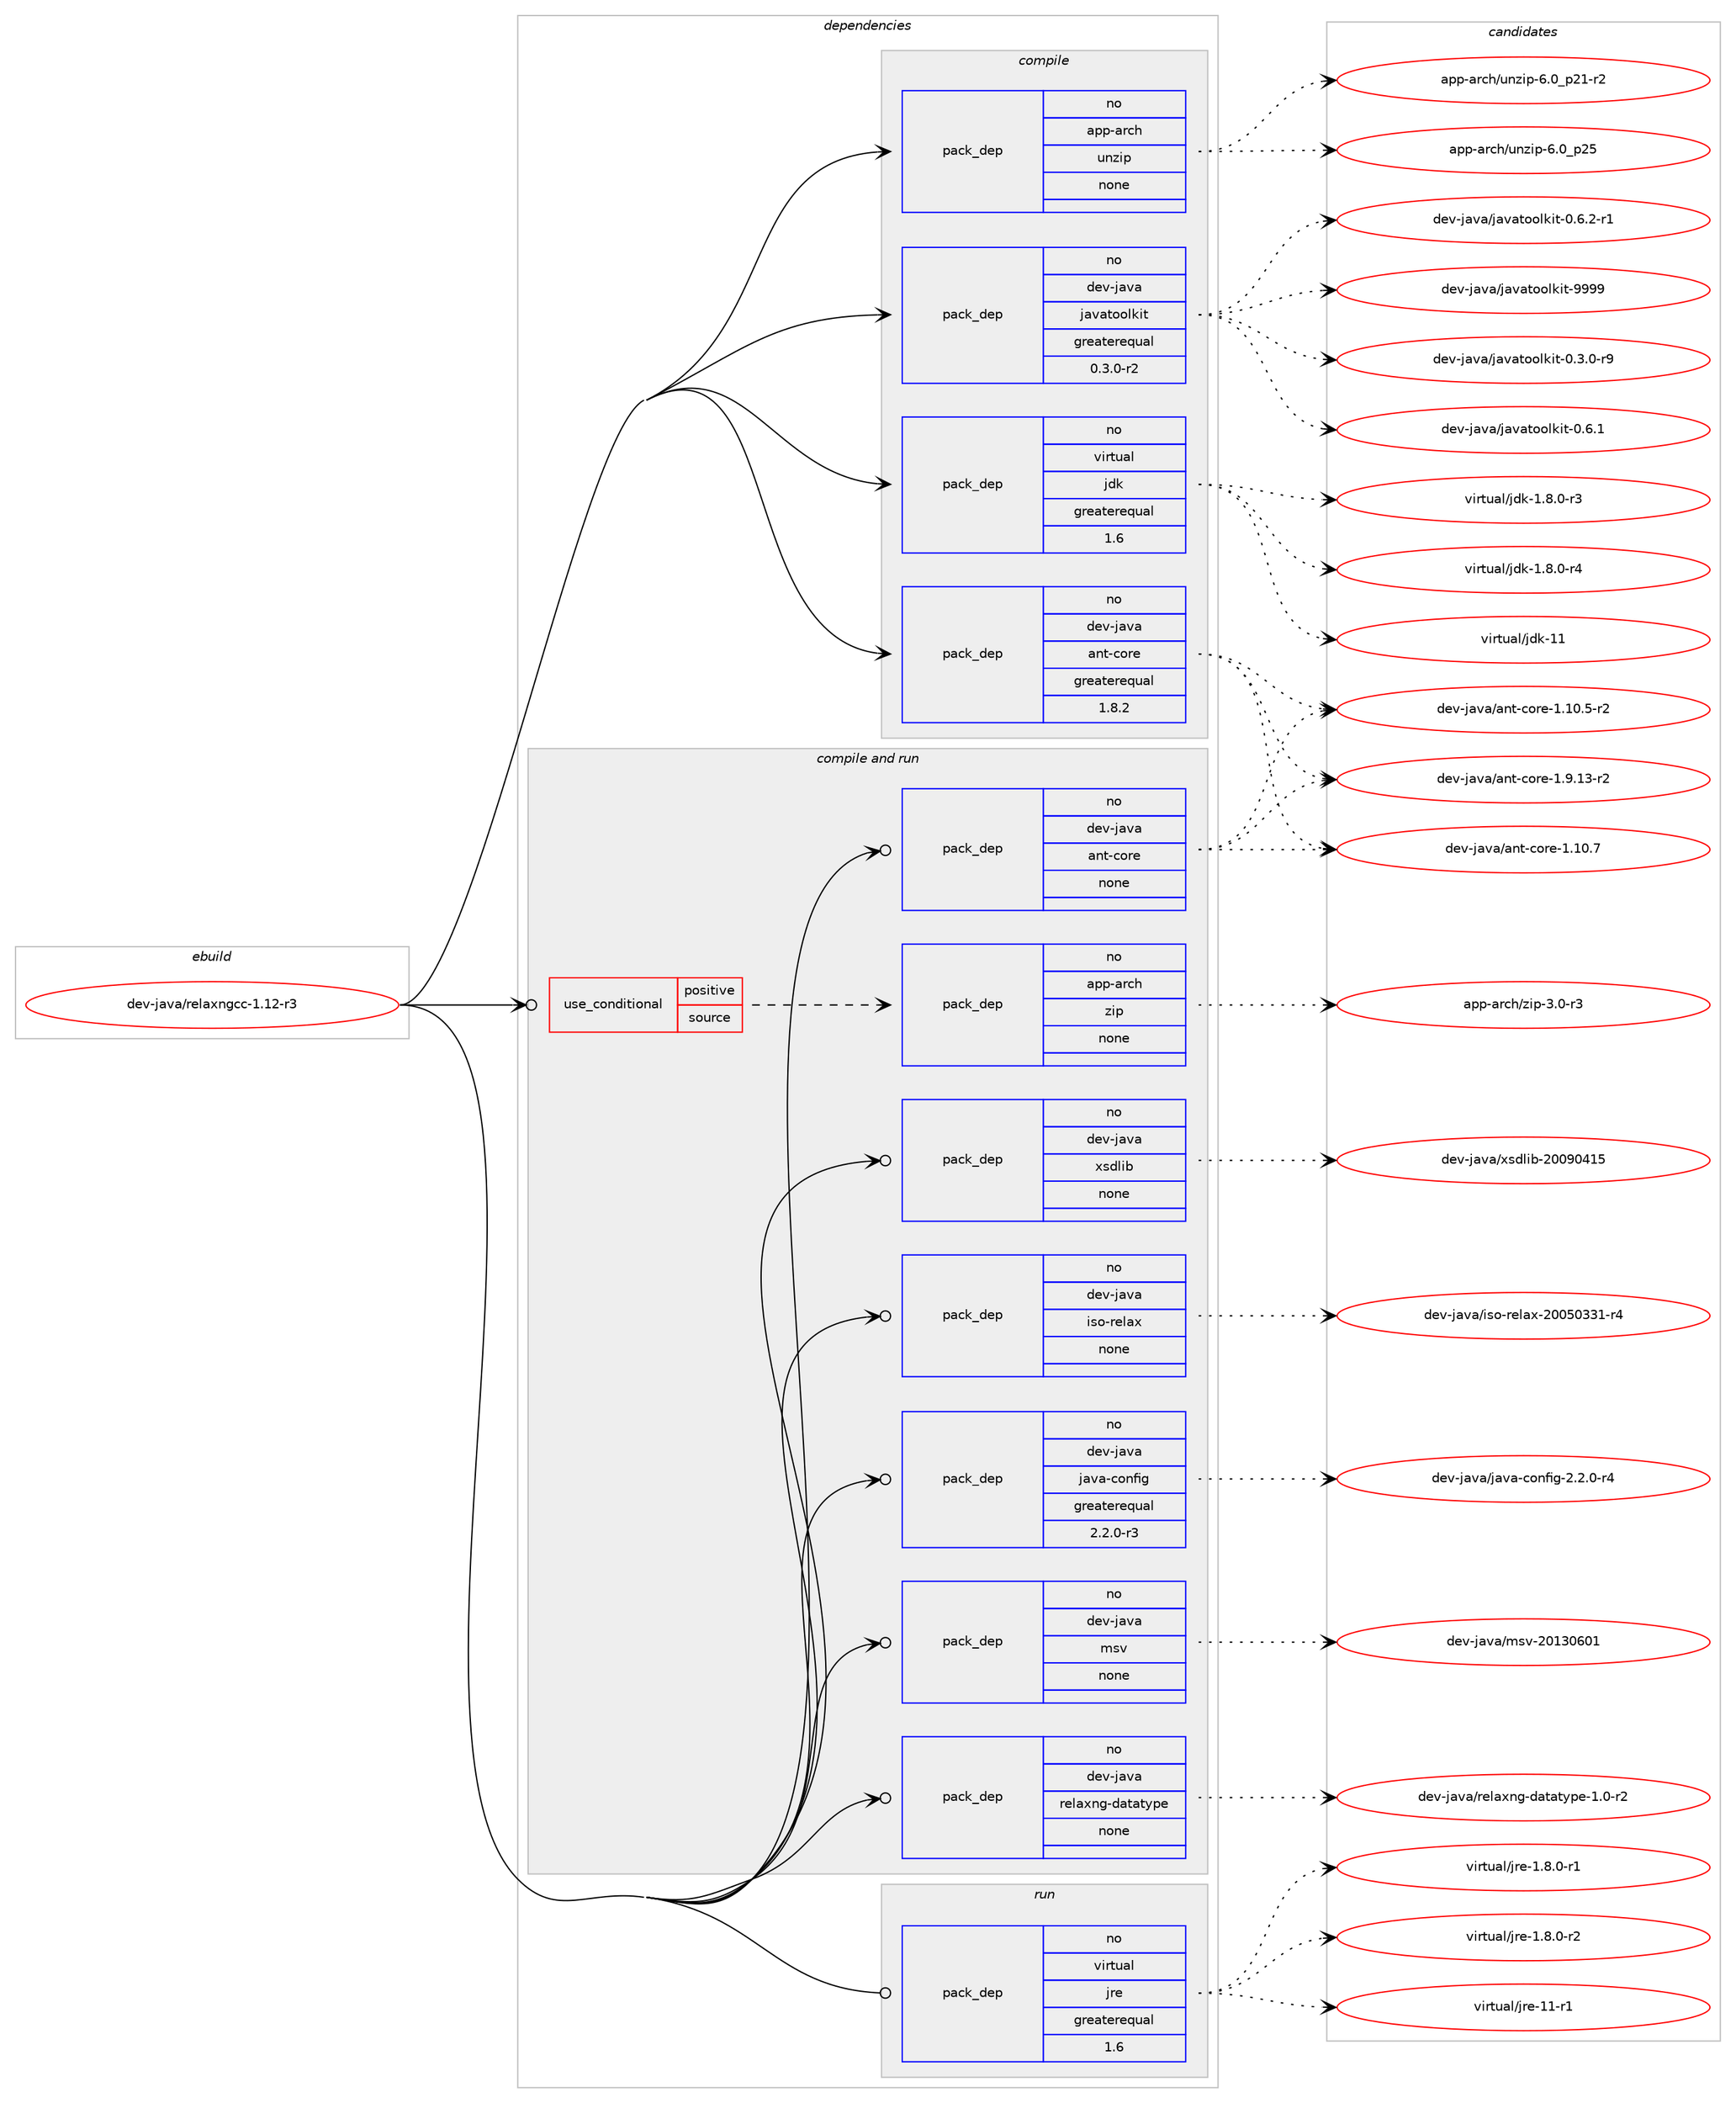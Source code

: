 digraph prolog {

# *************
# Graph options
# *************

newrank=true;
concentrate=true;
compound=true;
graph [rankdir=LR,fontname=Helvetica,fontsize=10,ranksep=1.5];#, ranksep=2.5, nodesep=0.2];
edge  [arrowhead=vee];
node  [fontname=Helvetica,fontsize=10];

# **********
# The ebuild
# **********

subgraph cluster_leftcol {
color=gray;
rank=same;
label=<<i>ebuild</i>>;
id [label="dev-java/relaxngcc-1.12-r3", color=red, width=4, href="../dev-java/relaxngcc-1.12-r3.svg"];
}

# ****************
# The dependencies
# ****************

subgraph cluster_midcol {
color=gray;
label=<<i>dependencies</i>>;
subgraph cluster_compile {
fillcolor="#eeeeee";
style=filled;
label=<<i>compile</i>>;
subgraph pack415590 {
dependency556151 [label=<<TABLE BORDER="0" CELLBORDER="1" CELLSPACING="0" CELLPADDING="4" WIDTH="220"><TR><TD ROWSPAN="6" CELLPADDING="30">pack_dep</TD></TR><TR><TD WIDTH="110">no</TD></TR><TR><TD>app-arch</TD></TR><TR><TD>unzip</TD></TR><TR><TD>none</TD></TR><TR><TD></TD></TR></TABLE>>, shape=none, color=blue];
}
id:e -> dependency556151:w [weight=20,style="solid",arrowhead="vee"];
subgraph pack415591 {
dependency556152 [label=<<TABLE BORDER="0" CELLBORDER="1" CELLSPACING="0" CELLPADDING="4" WIDTH="220"><TR><TD ROWSPAN="6" CELLPADDING="30">pack_dep</TD></TR><TR><TD WIDTH="110">no</TD></TR><TR><TD>dev-java</TD></TR><TR><TD>ant-core</TD></TR><TR><TD>greaterequal</TD></TR><TR><TD>1.8.2</TD></TR></TABLE>>, shape=none, color=blue];
}
id:e -> dependency556152:w [weight=20,style="solid",arrowhead="vee"];
subgraph pack415592 {
dependency556153 [label=<<TABLE BORDER="0" CELLBORDER="1" CELLSPACING="0" CELLPADDING="4" WIDTH="220"><TR><TD ROWSPAN="6" CELLPADDING="30">pack_dep</TD></TR><TR><TD WIDTH="110">no</TD></TR><TR><TD>dev-java</TD></TR><TR><TD>javatoolkit</TD></TR><TR><TD>greaterequal</TD></TR><TR><TD>0.3.0-r2</TD></TR></TABLE>>, shape=none, color=blue];
}
id:e -> dependency556153:w [weight=20,style="solid",arrowhead="vee"];
subgraph pack415593 {
dependency556154 [label=<<TABLE BORDER="0" CELLBORDER="1" CELLSPACING="0" CELLPADDING="4" WIDTH="220"><TR><TD ROWSPAN="6" CELLPADDING="30">pack_dep</TD></TR><TR><TD WIDTH="110">no</TD></TR><TR><TD>virtual</TD></TR><TR><TD>jdk</TD></TR><TR><TD>greaterequal</TD></TR><TR><TD>1.6</TD></TR></TABLE>>, shape=none, color=blue];
}
id:e -> dependency556154:w [weight=20,style="solid",arrowhead="vee"];
}
subgraph cluster_compileandrun {
fillcolor="#eeeeee";
style=filled;
label=<<i>compile and run</i>>;
subgraph cond129371 {
dependency556155 [label=<<TABLE BORDER="0" CELLBORDER="1" CELLSPACING="0" CELLPADDING="4"><TR><TD ROWSPAN="3" CELLPADDING="10">use_conditional</TD></TR><TR><TD>positive</TD></TR><TR><TD>source</TD></TR></TABLE>>, shape=none, color=red];
subgraph pack415594 {
dependency556156 [label=<<TABLE BORDER="0" CELLBORDER="1" CELLSPACING="0" CELLPADDING="4" WIDTH="220"><TR><TD ROWSPAN="6" CELLPADDING="30">pack_dep</TD></TR><TR><TD WIDTH="110">no</TD></TR><TR><TD>app-arch</TD></TR><TR><TD>zip</TD></TR><TR><TD>none</TD></TR><TR><TD></TD></TR></TABLE>>, shape=none, color=blue];
}
dependency556155:e -> dependency556156:w [weight=20,style="dashed",arrowhead="vee"];
}
id:e -> dependency556155:w [weight=20,style="solid",arrowhead="odotvee"];
subgraph pack415595 {
dependency556157 [label=<<TABLE BORDER="0" CELLBORDER="1" CELLSPACING="0" CELLPADDING="4" WIDTH="220"><TR><TD ROWSPAN="6" CELLPADDING="30">pack_dep</TD></TR><TR><TD WIDTH="110">no</TD></TR><TR><TD>dev-java</TD></TR><TR><TD>ant-core</TD></TR><TR><TD>none</TD></TR><TR><TD></TD></TR></TABLE>>, shape=none, color=blue];
}
id:e -> dependency556157:w [weight=20,style="solid",arrowhead="odotvee"];
subgraph pack415596 {
dependency556158 [label=<<TABLE BORDER="0" CELLBORDER="1" CELLSPACING="0" CELLPADDING="4" WIDTH="220"><TR><TD ROWSPAN="6" CELLPADDING="30">pack_dep</TD></TR><TR><TD WIDTH="110">no</TD></TR><TR><TD>dev-java</TD></TR><TR><TD>iso-relax</TD></TR><TR><TD>none</TD></TR><TR><TD></TD></TR></TABLE>>, shape=none, color=blue];
}
id:e -> dependency556158:w [weight=20,style="solid",arrowhead="odotvee"];
subgraph pack415597 {
dependency556159 [label=<<TABLE BORDER="0" CELLBORDER="1" CELLSPACING="0" CELLPADDING="4" WIDTH="220"><TR><TD ROWSPAN="6" CELLPADDING="30">pack_dep</TD></TR><TR><TD WIDTH="110">no</TD></TR><TR><TD>dev-java</TD></TR><TR><TD>java-config</TD></TR><TR><TD>greaterequal</TD></TR><TR><TD>2.2.0-r3</TD></TR></TABLE>>, shape=none, color=blue];
}
id:e -> dependency556159:w [weight=20,style="solid",arrowhead="odotvee"];
subgraph pack415598 {
dependency556160 [label=<<TABLE BORDER="0" CELLBORDER="1" CELLSPACING="0" CELLPADDING="4" WIDTH="220"><TR><TD ROWSPAN="6" CELLPADDING="30">pack_dep</TD></TR><TR><TD WIDTH="110">no</TD></TR><TR><TD>dev-java</TD></TR><TR><TD>msv</TD></TR><TR><TD>none</TD></TR><TR><TD></TD></TR></TABLE>>, shape=none, color=blue];
}
id:e -> dependency556160:w [weight=20,style="solid",arrowhead="odotvee"];
subgraph pack415599 {
dependency556161 [label=<<TABLE BORDER="0" CELLBORDER="1" CELLSPACING="0" CELLPADDING="4" WIDTH="220"><TR><TD ROWSPAN="6" CELLPADDING="30">pack_dep</TD></TR><TR><TD WIDTH="110">no</TD></TR><TR><TD>dev-java</TD></TR><TR><TD>relaxng-datatype</TD></TR><TR><TD>none</TD></TR><TR><TD></TD></TR></TABLE>>, shape=none, color=blue];
}
id:e -> dependency556161:w [weight=20,style="solid",arrowhead="odotvee"];
subgraph pack415600 {
dependency556162 [label=<<TABLE BORDER="0" CELLBORDER="1" CELLSPACING="0" CELLPADDING="4" WIDTH="220"><TR><TD ROWSPAN="6" CELLPADDING="30">pack_dep</TD></TR><TR><TD WIDTH="110">no</TD></TR><TR><TD>dev-java</TD></TR><TR><TD>xsdlib</TD></TR><TR><TD>none</TD></TR><TR><TD></TD></TR></TABLE>>, shape=none, color=blue];
}
id:e -> dependency556162:w [weight=20,style="solid",arrowhead="odotvee"];
}
subgraph cluster_run {
fillcolor="#eeeeee";
style=filled;
label=<<i>run</i>>;
subgraph pack415601 {
dependency556163 [label=<<TABLE BORDER="0" CELLBORDER="1" CELLSPACING="0" CELLPADDING="4" WIDTH="220"><TR><TD ROWSPAN="6" CELLPADDING="30">pack_dep</TD></TR><TR><TD WIDTH="110">no</TD></TR><TR><TD>virtual</TD></TR><TR><TD>jre</TD></TR><TR><TD>greaterequal</TD></TR><TR><TD>1.6</TD></TR></TABLE>>, shape=none, color=blue];
}
id:e -> dependency556163:w [weight=20,style="solid",arrowhead="odot"];
}
}

# **************
# The candidates
# **************

subgraph cluster_choices {
rank=same;
color=gray;
label=<<i>candidates</i>>;

subgraph choice415590 {
color=black;
nodesep=1;
choice9711211245971149910447117110122105112455446489511250494511450 [label="app-arch/unzip-6.0_p21-r2", color=red, width=4,href="../app-arch/unzip-6.0_p21-r2.svg"];
choice971121124597114991044711711012210511245544648951125053 [label="app-arch/unzip-6.0_p25", color=red, width=4,href="../app-arch/unzip-6.0_p25.svg"];
dependency556151:e -> choice9711211245971149910447117110122105112455446489511250494511450:w [style=dotted,weight="100"];
dependency556151:e -> choice971121124597114991044711711012210511245544648951125053:w [style=dotted,weight="100"];
}
subgraph choice415591 {
color=black;
nodesep=1;
choice10010111845106971189747971101164599111114101454946494846534511450 [label="dev-java/ant-core-1.10.5-r2", color=red, width=4,href="../dev-java/ant-core-1.10.5-r2.svg"];
choice1001011184510697118974797110116459911111410145494649484655 [label="dev-java/ant-core-1.10.7", color=red, width=4,href="../dev-java/ant-core-1.10.7.svg"];
choice10010111845106971189747971101164599111114101454946574649514511450 [label="dev-java/ant-core-1.9.13-r2", color=red, width=4,href="../dev-java/ant-core-1.9.13-r2.svg"];
dependency556152:e -> choice10010111845106971189747971101164599111114101454946494846534511450:w [style=dotted,weight="100"];
dependency556152:e -> choice1001011184510697118974797110116459911111410145494649484655:w [style=dotted,weight="100"];
dependency556152:e -> choice10010111845106971189747971101164599111114101454946574649514511450:w [style=dotted,weight="100"];
}
subgraph choice415592 {
color=black;
nodesep=1;
choice1001011184510697118974710697118971161111111081071051164548465146484511457 [label="dev-java/javatoolkit-0.3.0-r9", color=red, width=4,href="../dev-java/javatoolkit-0.3.0-r9.svg"];
choice100101118451069711897471069711897116111111108107105116454846544649 [label="dev-java/javatoolkit-0.6.1", color=red, width=4,href="../dev-java/javatoolkit-0.6.1.svg"];
choice1001011184510697118974710697118971161111111081071051164548465446504511449 [label="dev-java/javatoolkit-0.6.2-r1", color=red, width=4,href="../dev-java/javatoolkit-0.6.2-r1.svg"];
choice1001011184510697118974710697118971161111111081071051164557575757 [label="dev-java/javatoolkit-9999", color=red, width=4,href="../dev-java/javatoolkit-9999.svg"];
dependency556153:e -> choice1001011184510697118974710697118971161111111081071051164548465146484511457:w [style=dotted,weight="100"];
dependency556153:e -> choice100101118451069711897471069711897116111111108107105116454846544649:w [style=dotted,weight="100"];
dependency556153:e -> choice1001011184510697118974710697118971161111111081071051164548465446504511449:w [style=dotted,weight="100"];
dependency556153:e -> choice1001011184510697118974710697118971161111111081071051164557575757:w [style=dotted,weight="100"];
}
subgraph choice415593 {
color=black;
nodesep=1;
choice11810511411611797108471061001074549465646484511451 [label="virtual/jdk-1.8.0-r3", color=red, width=4,href="../virtual/jdk-1.8.0-r3.svg"];
choice11810511411611797108471061001074549465646484511452 [label="virtual/jdk-1.8.0-r4", color=red, width=4,href="../virtual/jdk-1.8.0-r4.svg"];
choice1181051141161179710847106100107454949 [label="virtual/jdk-11", color=red, width=4,href="../virtual/jdk-11.svg"];
dependency556154:e -> choice11810511411611797108471061001074549465646484511451:w [style=dotted,weight="100"];
dependency556154:e -> choice11810511411611797108471061001074549465646484511452:w [style=dotted,weight="100"];
dependency556154:e -> choice1181051141161179710847106100107454949:w [style=dotted,weight="100"];
}
subgraph choice415594 {
color=black;
nodesep=1;
choice9711211245971149910447122105112455146484511451 [label="app-arch/zip-3.0-r3", color=red, width=4,href="../app-arch/zip-3.0-r3.svg"];
dependency556156:e -> choice9711211245971149910447122105112455146484511451:w [style=dotted,weight="100"];
}
subgraph choice415595 {
color=black;
nodesep=1;
choice10010111845106971189747971101164599111114101454946494846534511450 [label="dev-java/ant-core-1.10.5-r2", color=red, width=4,href="../dev-java/ant-core-1.10.5-r2.svg"];
choice1001011184510697118974797110116459911111410145494649484655 [label="dev-java/ant-core-1.10.7", color=red, width=4,href="../dev-java/ant-core-1.10.7.svg"];
choice10010111845106971189747971101164599111114101454946574649514511450 [label="dev-java/ant-core-1.9.13-r2", color=red, width=4,href="../dev-java/ant-core-1.9.13-r2.svg"];
dependency556157:e -> choice10010111845106971189747971101164599111114101454946494846534511450:w [style=dotted,weight="100"];
dependency556157:e -> choice1001011184510697118974797110116459911111410145494649484655:w [style=dotted,weight="100"];
dependency556157:e -> choice10010111845106971189747971101164599111114101454946574649514511450:w [style=dotted,weight="100"];
}
subgraph choice415596 {
color=black;
nodesep=1;
choice1001011184510697118974710511511145114101108971204550484853485151494511452 [label="dev-java/iso-relax-20050331-r4", color=red, width=4,href="../dev-java/iso-relax-20050331-r4.svg"];
dependency556158:e -> choice1001011184510697118974710511511145114101108971204550484853485151494511452:w [style=dotted,weight="100"];
}
subgraph choice415597 {
color=black;
nodesep=1;
choice10010111845106971189747106971189745991111101021051034550465046484511452 [label="dev-java/java-config-2.2.0-r4", color=red, width=4,href="../dev-java/java-config-2.2.0-r4.svg"];
dependency556159:e -> choice10010111845106971189747106971189745991111101021051034550465046484511452:w [style=dotted,weight="100"];
}
subgraph choice415598 {
color=black;
nodesep=1;
choice10010111845106971189747109115118455048495148544849 [label="dev-java/msv-20130601", color=red, width=4,href="../dev-java/msv-20130601.svg"];
dependency556160:e -> choice10010111845106971189747109115118455048495148544849:w [style=dotted,weight="100"];
}
subgraph choice415599 {
color=black;
nodesep=1;
choice1001011184510697118974711410110897120110103451009711697116121112101454946484511450 [label="dev-java/relaxng-datatype-1.0-r2", color=red, width=4,href="../dev-java/relaxng-datatype-1.0-r2.svg"];
dependency556161:e -> choice1001011184510697118974711410110897120110103451009711697116121112101454946484511450:w [style=dotted,weight="100"];
}
subgraph choice415600 {
color=black;
nodesep=1;
choice1001011184510697118974712011510010810598455048485748524953 [label="dev-java/xsdlib-20090415", color=red, width=4,href="../dev-java/xsdlib-20090415.svg"];
dependency556162:e -> choice1001011184510697118974712011510010810598455048485748524953:w [style=dotted,weight="100"];
}
subgraph choice415601 {
color=black;
nodesep=1;
choice11810511411611797108471061141014549465646484511449 [label="virtual/jre-1.8.0-r1", color=red, width=4,href="../virtual/jre-1.8.0-r1.svg"];
choice11810511411611797108471061141014549465646484511450 [label="virtual/jre-1.8.0-r2", color=red, width=4,href="../virtual/jre-1.8.0-r2.svg"];
choice11810511411611797108471061141014549494511449 [label="virtual/jre-11-r1", color=red, width=4,href="../virtual/jre-11-r1.svg"];
dependency556163:e -> choice11810511411611797108471061141014549465646484511449:w [style=dotted,weight="100"];
dependency556163:e -> choice11810511411611797108471061141014549465646484511450:w [style=dotted,weight="100"];
dependency556163:e -> choice11810511411611797108471061141014549494511449:w [style=dotted,weight="100"];
}
}

}
